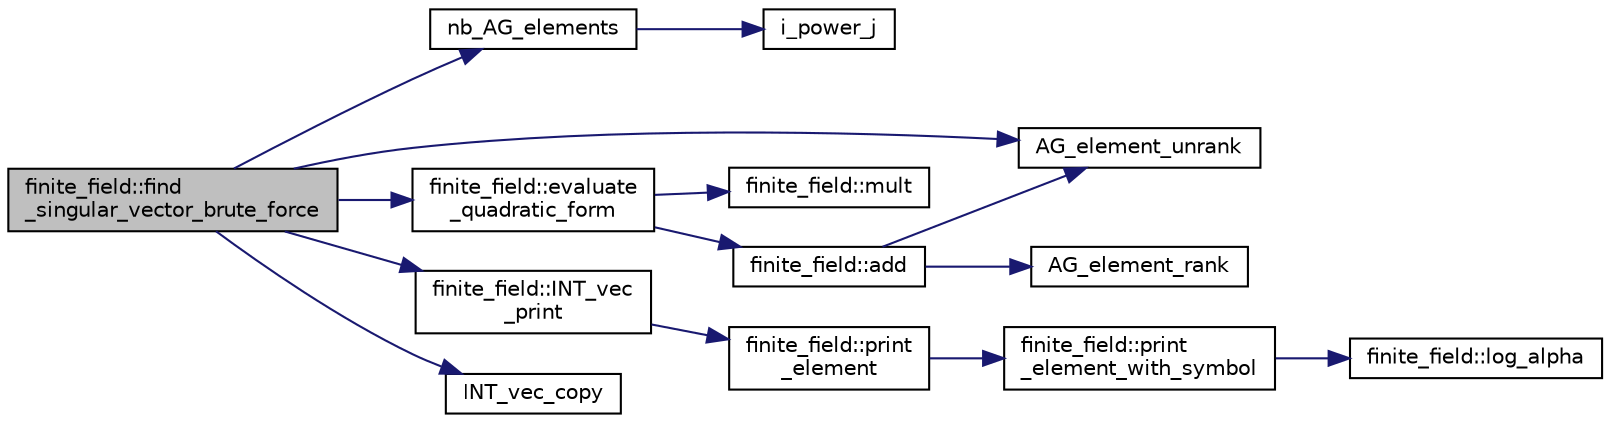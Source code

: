 digraph "finite_field::find_singular_vector_brute_force"
{
  edge [fontname="Helvetica",fontsize="10",labelfontname="Helvetica",labelfontsize="10"];
  node [fontname="Helvetica",fontsize="10",shape=record];
  rankdir="LR";
  Node2909 [label="finite_field::find\l_singular_vector_brute_force",height=0.2,width=0.4,color="black", fillcolor="grey75", style="filled", fontcolor="black"];
  Node2909 -> Node2910 [color="midnightblue",fontsize="10",style="solid",fontname="Helvetica"];
  Node2910 [label="nb_AG_elements",height=0.2,width=0.4,color="black", fillcolor="white", style="filled",URL="$d4/d67/geometry_8h.html#ab9de2574dd403dd453a0d35107f684f5"];
  Node2910 -> Node2911 [color="midnightblue",fontsize="10",style="solid",fontname="Helvetica"];
  Node2911 [label="i_power_j",height=0.2,width=0.4,color="black", fillcolor="white", style="filled",URL="$de/dc5/algebra__and__number__theory_8h.html#a39b321523e8957d701618bb5cac542b5"];
  Node2909 -> Node2912 [color="midnightblue",fontsize="10",style="solid",fontname="Helvetica"];
  Node2912 [label="AG_element_unrank",height=0.2,width=0.4,color="black", fillcolor="white", style="filled",URL="$d4/d67/geometry_8h.html#a4a33b86c87b2879b97cfa1327abe2885"];
  Node2909 -> Node2913 [color="midnightblue",fontsize="10",style="solid",fontname="Helvetica"];
  Node2913 [label="finite_field::evaluate\l_quadratic_form",height=0.2,width=0.4,color="black", fillcolor="white", style="filled",URL="$df/d5a/classfinite__field.html#a5a8c495dd36789d2cb4619d678afd107"];
  Node2913 -> Node2914 [color="midnightblue",fontsize="10",style="solid",fontname="Helvetica"];
  Node2914 [label="finite_field::mult",height=0.2,width=0.4,color="black", fillcolor="white", style="filled",URL="$df/d5a/classfinite__field.html#a24fb5917aa6d4d656fd855b7f44a13b0"];
  Node2913 -> Node2915 [color="midnightblue",fontsize="10",style="solid",fontname="Helvetica"];
  Node2915 [label="finite_field::add",height=0.2,width=0.4,color="black", fillcolor="white", style="filled",URL="$df/d5a/classfinite__field.html#a8f12328a27500f3c7be0c849ebbc9d14"];
  Node2915 -> Node2912 [color="midnightblue",fontsize="10",style="solid",fontname="Helvetica"];
  Node2915 -> Node2916 [color="midnightblue",fontsize="10",style="solid",fontname="Helvetica"];
  Node2916 [label="AG_element_rank",height=0.2,width=0.4,color="black", fillcolor="white", style="filled",URL="$d4/d67/geometry_8h.html#ab2ac908d07dd8038fd996e26bdc75c17"];
  Node2909 -> Node2917 [color="midnightblue",fontsize="10",style="solid",fontname="Helvetica"];
  Node2917 [label="finite_field::INT_vec\l_print",height=0.2,width=0.4,color="black", fillcolor="white", style="filled",URL="$df/d5a/classfinite__field.html#a9c33a61dedc197e37b014b6f8dc07f06"];
  Node2917 -> Node2918 [color="midnightblue",fontsize="10",style="solid",fontname="Helvetica"];
  Node2918 [label="finite_field::print\l_element",height=0.2,width=0.4,color="black", fillcolor="white", style="filled",URL="$df/d5a/classfinite__field.html#ab7d1f59c043d7696b8b47c92d0fedad5"];
  Node2918 -> Node2919 [color="midnightblue",fontsize="10",style="solid",fontname="Helvetica"];
  Node2919 [label="finite_field::print\l_element_with_symbol",height=0.2,width=0.4,color="black", fillcolor="white", style="filled",URL="$df/d5a/classfinite__field.html#aa0180c961aa4a0a8934cb4dc82e38a4d"];
  Node2919 -> Node2920 [color="midnightblue",fontsize="10",style="solid",fontname="Helvetica"];
  Node2920 [label="finite_field::log_alpha",height=0.2,width=0.4,color="black", fillcolor="white", style="filled",URL="$df/d5a/classfinite__field.html#a446a83ae0d281ddf44215626f0097305"];
  Node2909 -> Node2921 [color="midnightblue",fontsize="10",style="solid",fontname="Helvetica"];
  Node2921 [label="INT_vec_copy",height=0.2,width=0.4,color="black", fillcolor="white", style="filled",URL="$df/dbf/sajeeb_8_c.html#ac2d875e27e009af6ec04d17254d11075"];
}
